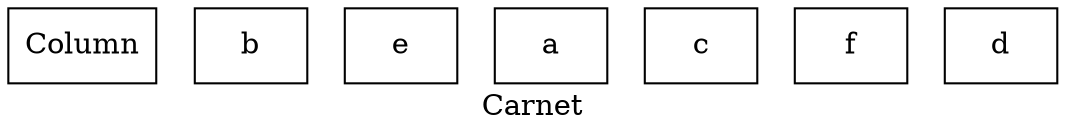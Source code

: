 digraph G{
label="Carnet";
node[shape=box];
n2018699554[label="Column"];
n1311053135[label="b"];
n118352462[label="e"];
n1550089733[label="a"];
n865113938[label="c"];
n1442407170[label="f"];
n1028566121[label="d"];


{rank=same;}

}